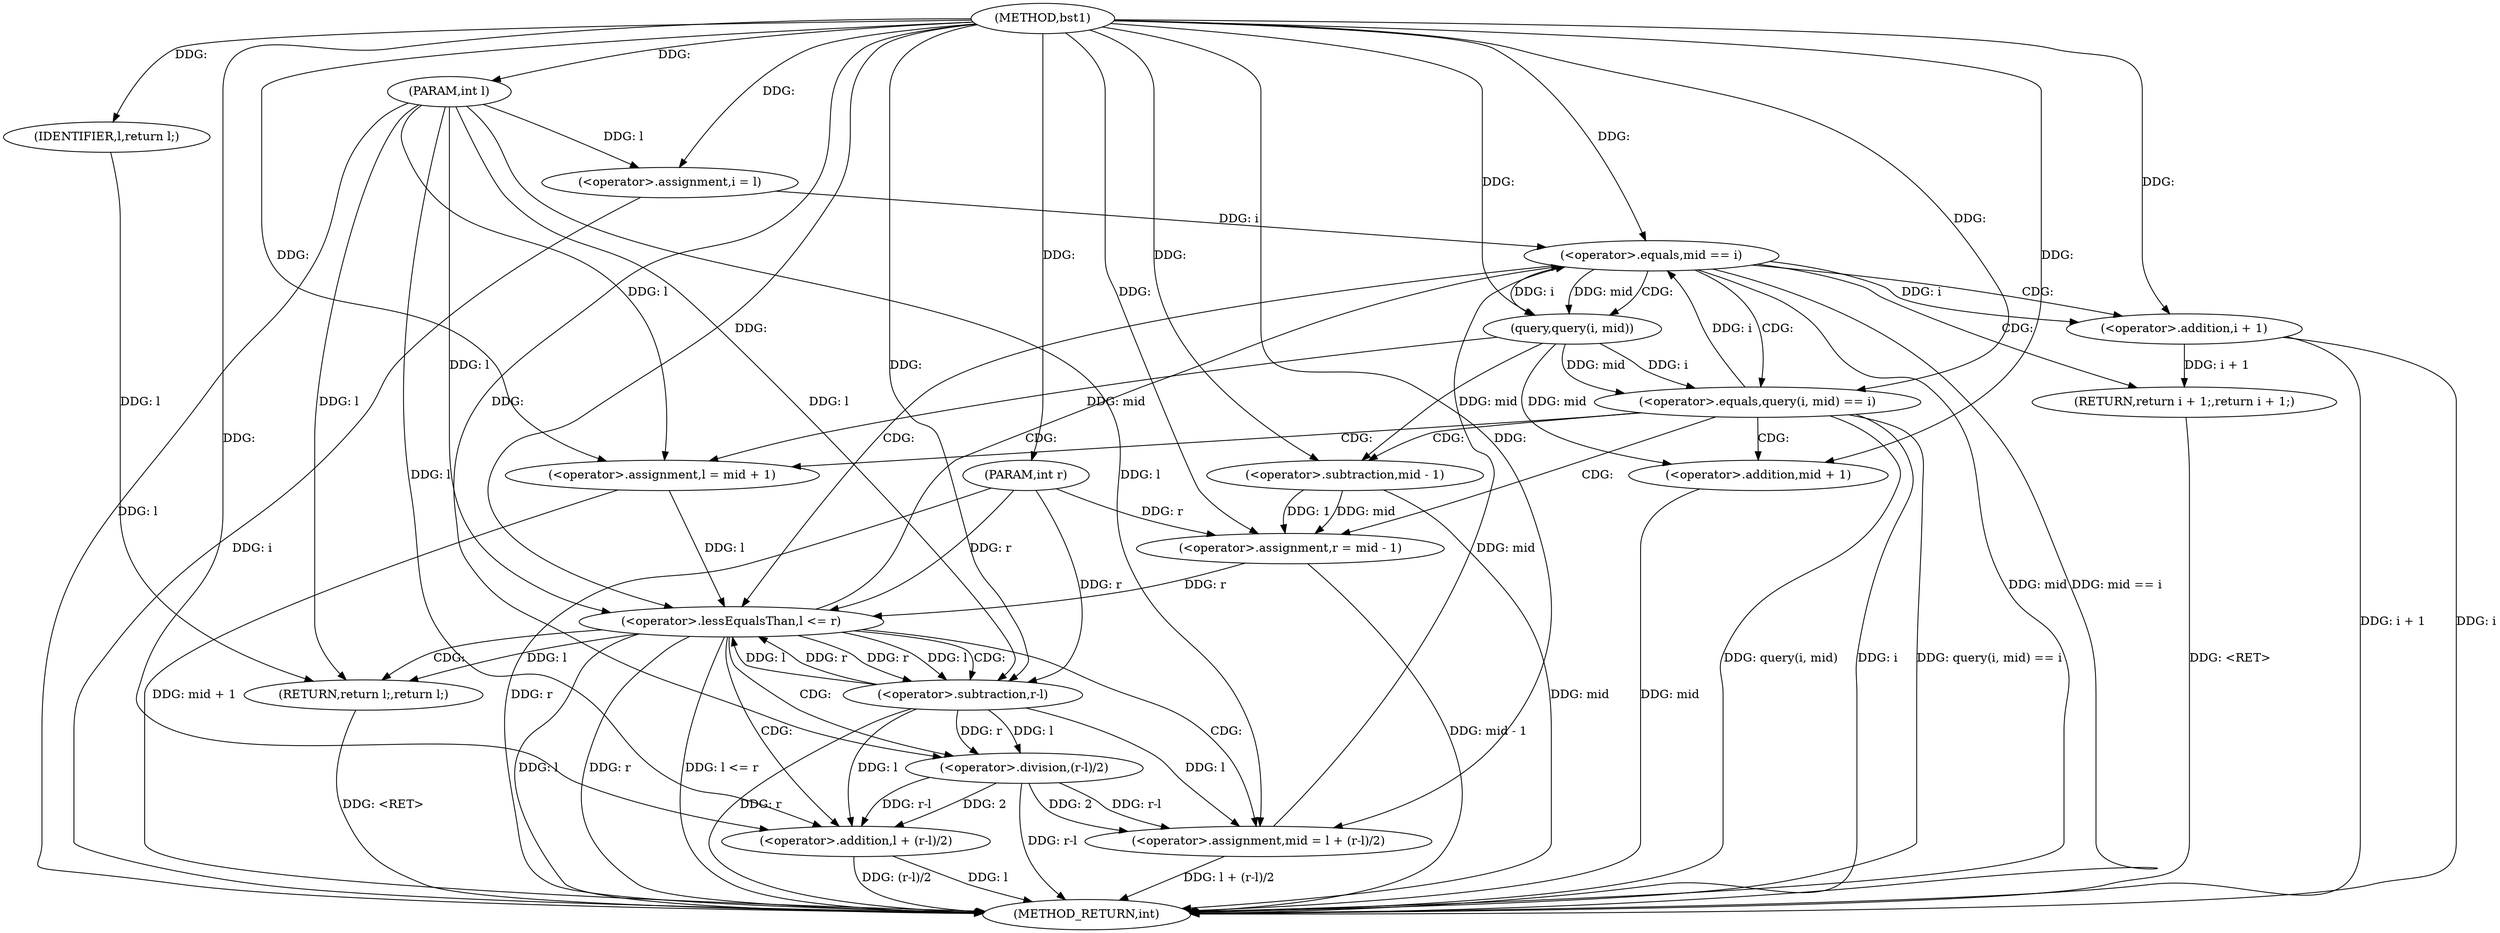 digraph "bst1" {  
"1000184" [label = "(METHOD,bst1)" ]
"1000234" [label = "(METHOD_RETURN,int)" ]
"1000185" [label = "(PARAM,int l)" ]
"1000186" [label = "(PARAM,int r)" ]
"1000189" [label = "(<operator>.assignment,i = l)" ]
"1000232" [label = "(RETURN,return l;,return l;)" ]
"1000193" [label = "(<operator>.lessEqualsThan,l <= r)" ]
"1000233" [label = "(IDENTIFIER,l,return l;)" ]
"1000198" [label = "(<operator>.assignment,mid = l + (r-l)/2)" ]
"1000208" [label = "(<operator>.equals,mid == i)" ]
"1000211" [label = "(RETURN,return i + 1;,return i + 1;)" ]
"1000216" [label = "(<operator>.equals,query(i, mid) == i)" ]
"1000221" [label = "(<operator>.assignment,r = mid - 1)" ]
"1000200" [label = "(<operator>.addition,l + (r-l)/2)" ]
"1000212" [label = "(<operator>.addition,i + 1)" ]
"1000227" [label = "(<operator>.assignment,l = mid + 1)" ]
"1000202" [label = "(<operator>.division,(r-l)/2)" ]
"1000217" [label = "(query,query(i, mid))" ]
"1000223" [label = "(<operator>.subtraction,mid - 1)" ]
"1000203" [label = "(<operator>.subtraction,r-l)" ]
"1000229" [label = "(<operator>.addition,mid + 1)" ]
  "1000185" -> "1000234"  [ label = "DDG: l"] 
  "1000186" -> "1000234"  [ label = "DDG: r"] 
  "1000189" -> "1000234"  [ label = "DDG: i"] 
  "1000193" -> "1000234"  [ label = "DDG: l"] 
  "1000193" -> "1000234"  [ label = "DDG: r"] 
  "1000193" -> "1000234"  [ label = "DDG: l <= r"] 
  "1000200" -> "1000234"  [ label = "DDG: l"] 
  "1000203" -> "1000234"  [ label = "DDG: r"] 
  "1000202" -> "1000234"  [ label = "DDG: r-l"] 
  "1000200" -> "1000234"  [ label = "DDG: (r-l)/2"] 
  "1000198" -> "1000234"  [ label = "DDG: l + (r-l)/2"] 
  "1000208" -> "1000234"  [ label = "DDG: mid"] 
  "1000208" -> "1000234"  [ label = "DDG: mid == i"] 
  "1000216" -> "1000234"  [ label = "DDG: query(i, mid)"] 
  "1000216" -> "1000234"  [ label = "DDG: i"] 
  "1000216" -> "1000234"  [ label = "DDG: query(i, mid) == i"] 
  "1000229" -> "1000234"  [ label = "DDG: mid"] 
  "1000227" -> "1000234"  [ label = "DDG: mid + 1"] 
  "1000223" -> "1000234"  [ label = "DDG: mid"] 
  "1000221" -> "1000234"  [ label = "DDG: mid - 1"] 
  "1000212" -> "1000234"  [ label = "DDG: i"] 
  "1000212" -> "1000234"  [ label = "DDG: i + 1"] 
  "1000211" -> "1000234"  [ label = "DDG: <RET>"] 
  "1000232" -> "1000234"  [ label = "DDG: <RET>"] 
  "1000184" -> "1000185"  [ label = "DDG: "] 
  "1000184" -> "1000186"  [ label = "DDG: "] 
  "1000185" -> "1000189"  [ label = "DDG: l"] 
  "1000184" -> "1000189"  [ label = "DDG: "] 
  "1000233" -> "1000232"  [ label = "DDG: l"] 
  "1000193" -> "1000232"  [ label = "DDG: l"] 
  "1000185" -> "1000232"  [ label = "DDG: l"] 
  "1000184" -> "1000233"  [ label = "DDG: "] 
  "1000227" -> "1000193"  [ label = "DDG: l"] 
  "1000185" -> "1000193"  [ label = "DDG: l"] 
  "1000184" -> "1000193"  [ label = "DDG: "] 
  "1000203" -> "1000193"  [ label = "DDG: l"] 
  "1000203" -> "1000193"  [ label = "DDG: r"] 
  "1000221" -> "1000193"  [ label = "DDG: r"] 
  "1000186" -> "1000193"  [ label = "DDG: r"] 
  "1000203" -> "1000198"  [ label = "DDG: l"] 
  "1000185" -> "1000198"  [ label = "DDG: l"] 
  "1000184" -> "1000198"  [ label = "DDG: "] 
  "1000202" -> "1000198"  [ label = "DDG: 2"] 
  "1000202" -> "1000198"  [ label = "DDG: r-l"] 
  "1000212" -> "1000211"  [ label = "DDG: i + 1"] 
  "1000223" -> "1000221"  [ label = "DDG: 1"] 
  "1000223" -> "1000221"  [ label = "DDG: mid"] 
  "1000203" -> "1000200"  [ label = "DDG: l"] 
  "1000185" -> "1000200"  [ label = "DDG: l"] 
  "1000184" -> "1000200"  [ label = "DDG: "] 
  "1000202" -> "1000200"  [ label = "DDG: 2"] 
  "1000202" -> "1000200"  [ label = "DDG: r-l"] 
  "1000198" -> "1000208"  [ label = "DDG: mid"] 
  "1000184" -> "1000208"  [ label = "DDG: "] 
  "1000189" -> "1000208"  [ label = "DDG: i"] 
  "1000216" -> "1000208"  [ label = "DDG: i"] 
  "1000184" -> "1000212"  [ label = "DDG: "] 
  "1000208" -> "1000212"  [ label = "DDG: i"] 
  "1000217" -> "1000216"  [ label = "DDG: i"] 
  "1000217" -> "1000216"  [ label = "DDG: mid"] 
  "1000184" -> "1000216"  [ label = "DDG: "] 
  "1000186" -> "1000221"  [ label = "DDG: r"] 
  "1000184" -> "1000221"  [ label = "DDG: "] 
  "1000184" -> "1000227"  [ label = "DDG: "] 
  "1000217" -> "1000227"  [ label = "DDG: mid"] 
  "1000203" -> "1000202"  [ label = "DDG: l"] 
  "1000203" -> "1000202"  [ label = "DDG: r"] 
  "1000184" -> "1000202"  [ label = "DDG: "] 
  "1000208" -> "1000217"  [ label = "DDG: i"] 
  "1000184" -> "1000217"  [ label = "DDG: "] 
  "1000208" -> "1000217"  [ label = "DDG: mid"] 
  "1000217" -> "1000223"  [ label = "DDG: mid"] 
  "1000184" -> "1000223"  [ label = "DDG: "] 
  "1000185" -> "1000227"  [ label = "DDG: l"] 
  "1000193" -> "1000203"  [ label = "DDG: r"] 
  "1000186" -> "1000203"  [ label = "DDG: r"] 
  "1000184" -> "1000203"  [ label = "DDG: "] 
  "1000193" -> "1000203"  [ label = "DDG: l"] 
  "1000185" -> "1000203"  [ label = "DDG: l"] 
  "1000217" -> "1000229"  [ label = "DDG: mid"] 
  "1000184" -> "1000229"  [ label = "DDG: "] 
  "1000193" -> "1000200"  [ label = "CDG: "] 
  "1000193" -> "1000203"  [ label = "CDG: "] 
  "1000193" -> "1000202"  [ label = "CDG: "] 
  "1000193" -> "1000208"  [ label = "CDG: "] 
  "1000193" -> "1000198"  [ label = "CDG: "] 
  "1000193" -> "1000232"  [ label = "CDG: "] 
  "1000208" -> "1000211"  [ label = "CDG: "] 
  "1000208" -> "1000193"  [ label = "CDG: "] 
  "1000208" -> "1000217"  [ label = "CDG: "] 
  "1000208" -> "1000216"  [ label = "CDG: "] 
  "1000208" -> "1000212"  [ label = "CDG: "] 
  "1000216" -> "1000221"  [ label = "CDG: "] 
  "1000216" -> "1000227"  [ label = "CDG: "] 
  "1000216" -> "1000229"  [ label = "CDG: "] 
  "1000216" -> "1000223"  [ label = "CDG: "] 
}

